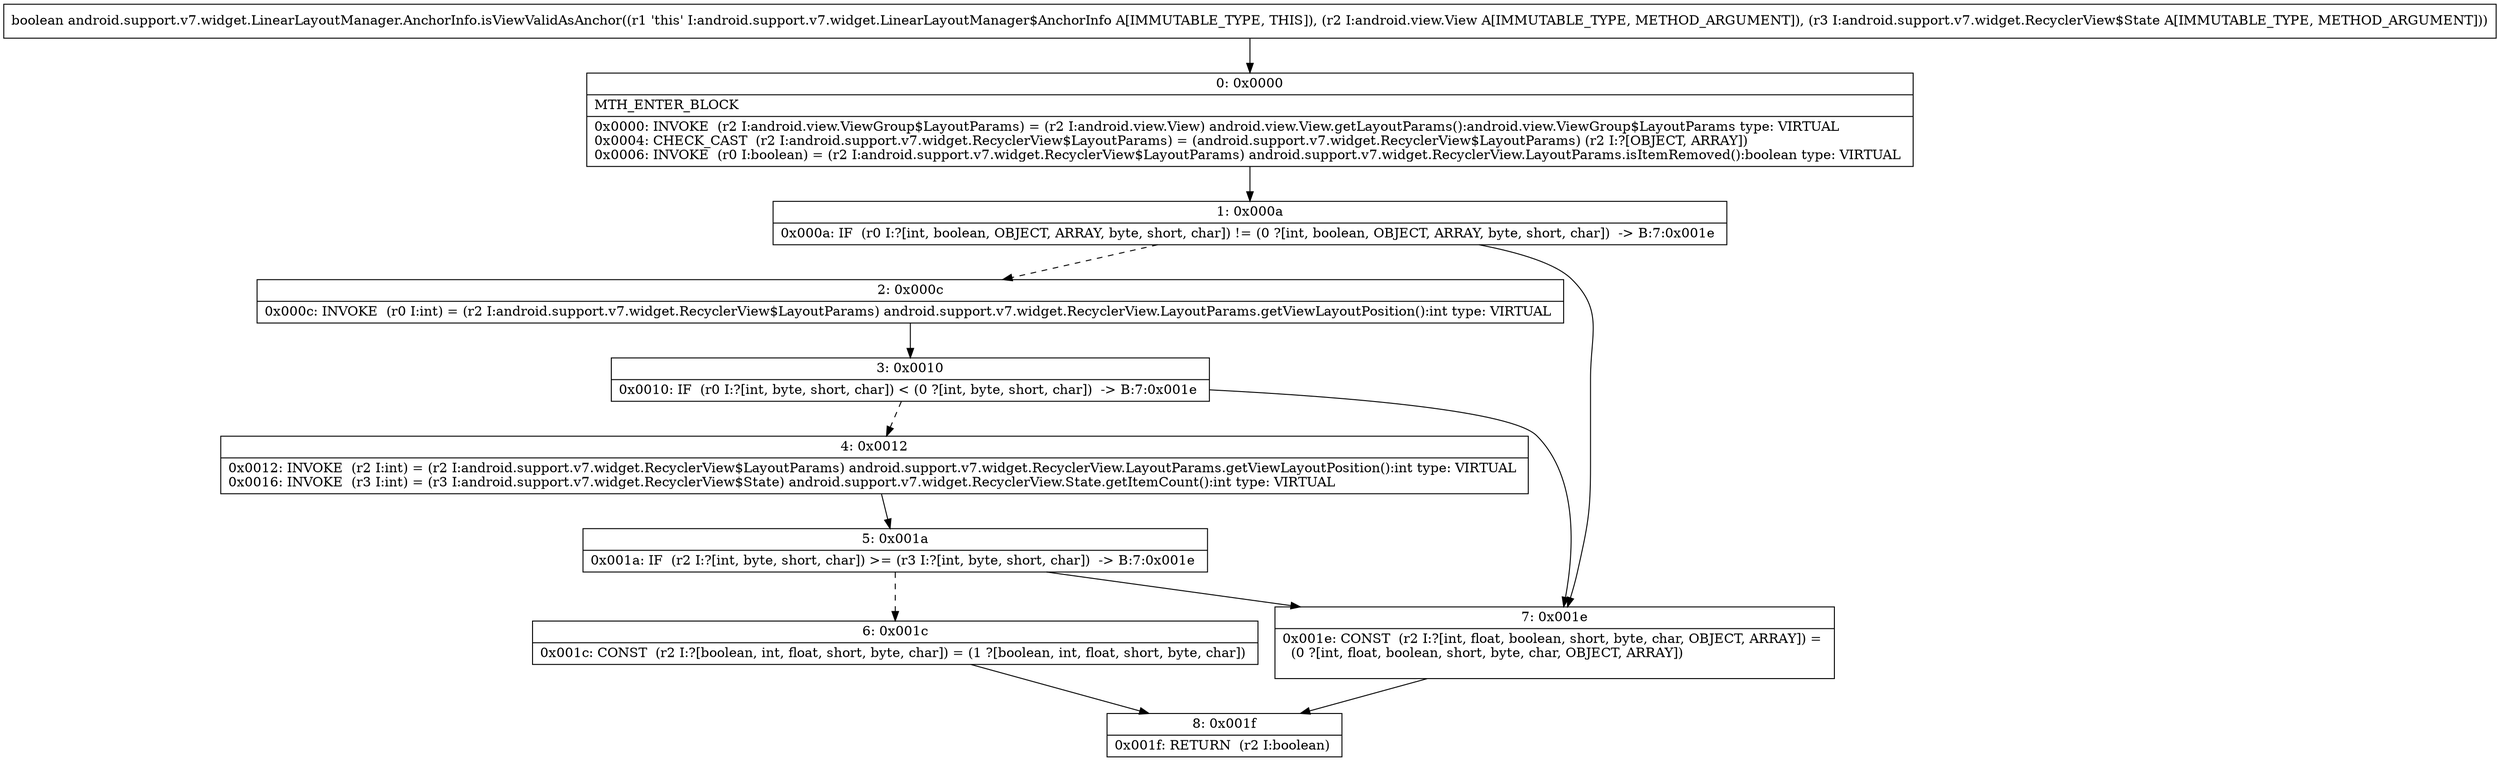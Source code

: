 digraph "CFG forandroid.support.v7.widget.LinearLayoutManager.AnchorInfo.isViewValidAsAnchor(Landroid\/view\/View;Landroid\/support\/v7\/widget\/RecyclerView$State;)Z" {
Node_0 [shape=record,label="{0\:\ 0x0000|MTH_ENTER_BLOCK\l|0x0000: INVOKE  (r2 I:android.view.ViewGroup$LayoutParams) = (r2 I:android.view.View) android.view.View.getLayoutParams():android.view.ViewGroup$LayoutParams type: VIRTUAL \l0x0004: CHECK_CAST  (r2 I:android.support.v7.widget.RecyclerView$LayoutParams) = (android.support.v7.widget.RecyclerView$LayoutParams) (r2 I:?[OBJECT, ARRAY]) \l0x0006: INVOKE  (r0 I:boolean) = (r2 I:android.support.v7.widget.RecyclerView$LayoutParams) android.support.v7.widget.RecyclerView.LayoutParams.isItemRemoved():boolean type: VIRTUAL \l}"];
Node_1 [shape=record,label="{1\:\ 0x000a|0x000a: IF  (r0 I:?[int, boolean, OBJECT, ARRAY, byte, short, char]) != (0 ?[int, boolean, OBJECT, ARRAY, byte, short, char])  \-\> B:7:0x001e \l}"];
Node_2 [shape=record,label="{2\:\ 0x000c|0x000c: INVOKE  (r0 I:int) = (r2 I:android.support.v7.widget.RecyclerView$LayoutParams) android.support.v7.widget.RecyclerView.LayoutParams.getViewLayoutPosition():int type: VIRTUAL \l}"];
Node_3 [shape=record,label="{3\:\ 0x0010|0x0010: IF  (r0 I:?[int, byte, short, char]) \< (0 ?[int, byte, short, char])  \-\> B:7:0x001e \l}"];
Node_4 [shape=record,label="{4\:\ 0x0012|0x0012: INVOKE  (r2 I:int) = (r2 I:android.support.v7.widget.RecyclerView$LayoutParams) android.support.v7.widget.RecyclerView.LayoutParams.getViewLayoutPosition():int type: VIRTUAL \l0x0016: INVOKE  (r3 I:int) = (r3 I:android.support.v7.widget.RecyclerView$State) android.support.v7.widget.RecyclerView.State.getItemCount():int type: VIRTUAL \l}"];
Node_5 [shape=record,label="{5\:\ 0x001a|0x001a: IF  (r2 I:?[int, byte, short, char]) \>= (r3 I:?[int, byte, short, char])  \-\> B:7:0x001e \l}"];
Node_6 [shape=record,label="{6\:\ 0x001c|0x001c: CONST  (r2 I:?[boolean, int, float, short, byte, char]) = (1 ?[boolean, int, float, short, byte, char]) \l}"];
Node_7 [shape=record,label="{7\:\ 0x001e|0x001e: CONST  (r2 I:?[int, float, boolean, short, byte, char, OBJECT, ARRAY]) = \l  (0 ?[int, float, boolean, short, byte, char, OBJECT, ARRAY])\l \l}"];
Node_8 [shape=record,label="{8\:\ 0x001f|0x001f: RETURN  (r2 I:boolean) \l}"];
MethodNode[shape=record,label="{boolean android.support.v7.widget.LinearLayoutManager.AnchorInfo.isViewValidAsAnchor((r1 'this' I:android.support.v7.widget.LinearLayoutManager$AnchorInfo A[IMMUTABLE_TYPE, THIS]), (r2 I:android.view.View A[IMMUTABLE_TYPE, METHOD_ARGUMENT]), (r3 I:android.support.v7.widget.RecyclerView$State A[IMMUTABLE_TYPE, METHOD_ARGUMENT])) }"];
MethodNode -> Node_0;
Node_0 -> Node_1;
Node_1 -> Node_2[style=dashed];
Node_1 -> Node_7;
Node_2 -> Node_3;
Node_3 -> Node_4[style=dashed];
Node_3 -> Node_7;
Node_4 -> Node_5;
Node_5 -> Node_6[style=dashed];
Node_5 -> Node_7;
Node_6 -> Node_8;
Node_7 -> Node_8;
}

